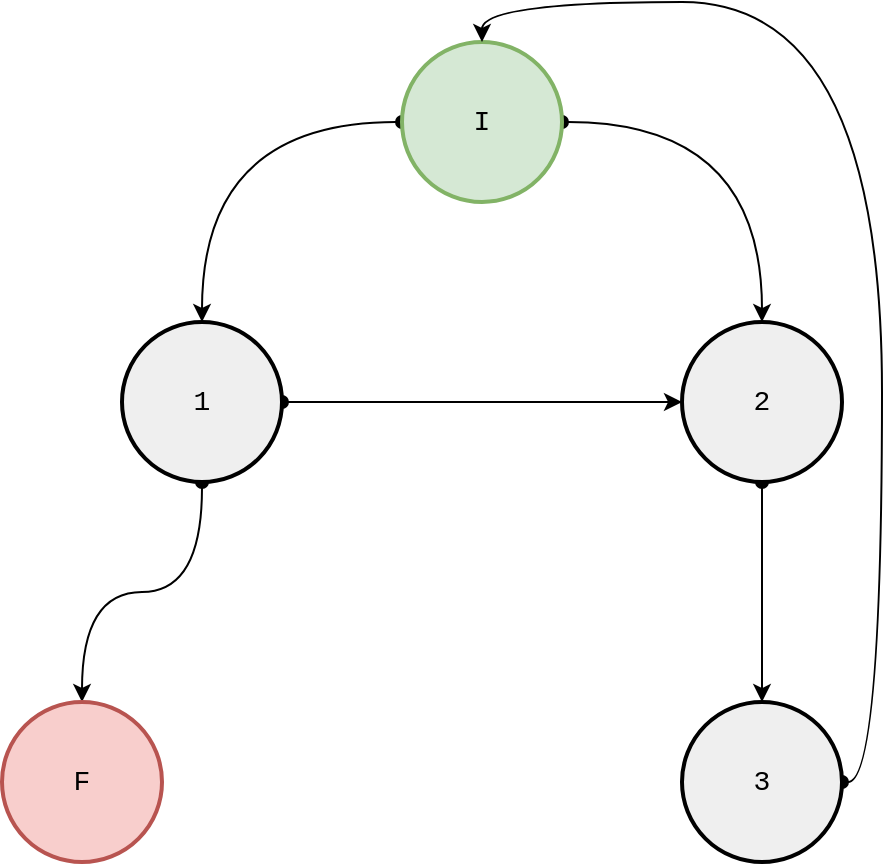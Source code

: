 <mxfile userAgent="Mozilla/5.0 (X11; Linux x86_64) AppleWebKit/537.36 (KHTML, like Gecko) draw.io/7.3.5 Chrome/58.0.303.110 Electron/1.7.5 Safari/537.36" version="7.3.5" editor="www.draw.io" type="device"><diagram id="d4944ebb-3790-d26c-8fe8-f2c958af6f2d" name="Page-1"><mxGraphModel dx="872" dy="557" grid="1" gridSize="10" guides="1" tooltips="1" connect="1" arrows="1" fold="1" page="1" pageScale="1" pageWidth="827" pageHeight="1169" background="#ffffff" math="0" shadow="0"><root><mxCell id="0"/><mxCell id="1" parent="0"/><mxCell id="9" style="edgeStyle=orthogonalEdgeStyle;curved=1;html=1;exitX=0;exitY=0.5;startArrow=oval;startFill=1;startSize=6;endArrow=classic;endFill=1;jettySize=auto;orthogonalLoop=1;strokeColor=#000000;strokeWidth=1;fontFamily=Courier New;fontSize=14;fontColor=#000000;" parent="1" source="2" target="3" edge="1"><mxGeometry relative="1" as="geometry"/></mxCell><mxCell id="10" style="edgeStyle=orthogonalEdgeStyle;curved=1;html=1;exitX=1;exitY=0.5;entryX=0.5;entryY=0;startArrow=oval;startFill=1;startSize=6;endArrow=classic;endFill=1;jettySize=auto;orthogonalLoop=1;strokeColor=#000000;strokeWidth=1;fontFamily=Courier New;fontSize=14;fontColor=#000000;" parent="1" source="2" target="5" edge="1"><mxGeometry relative="1" as="geometry"/></mxCell><mxCell id="2" value="I" style="ellipse;whiteSpace=wrap;html=1;aspect=fixed;strokeColor=#82b366;strokeWidth=2;fillColor=#d5e8d4;fontFamily=Courier New;fontSize=14;fontColor=#000000;align=center;" parent="1" vertex="1"><mxGeometry x="290" y="130" width="80" height="80" as="geometry"/></mxCell><mxCell id="12" style="edgeStyle=orthogonalEdgeStyle;curved=1;html=1;exitX=0.5;exitY=1;entryX=0.5;entryY=0;startArrow=oval;startFill=1;startSize=6;endArrow=classic;endFill=1;jettySize=auto;orthogonalLoop=1;strokeColor=#000000;strokeWidth=1;fontFamily=Courier New;fontSize=14;fontColor=#000000;" parent="1" source="3" target="4" edge="1"><mxGeometry relative="1" as="geometry"/></mxCell><mxCell id="13" style="edgeStyle=orthogonalEdgeStyle;curved=1;html=1;exitX=1;exitY=0.5;entryX=0;entryY=0.5;startArrow=oval;startFill=1;startSize=6;endArrow=classic;endFill=1;jettySize=auto;orthogonalLoop=1;strokeColor=#000000;strokeWidth=1;fontFamily=Courier New;fontSize=14;fontColor=#000000;" parent="1" source="3" target="5" edge="1"><mxGeometry relative="1" as="geometry"/></mxCell><mxCell id="3" value="1" style="ellipse;whiteSpace=wrap;html=1;aspect=fixed;strokeColor=#000000;strokeWidth=2;fillColor=#EFEFEF;fontFamily=Courier New;fontSize=14;fontColor=#000000;align=center;" parent="1" vertex="1"><mxGeometry x="150" y="270" width="80" height="80" as="geometry"/></mxCell><mxCell id="4" value="F" style="ellipse;whiteSpace=wrap;html=1;aspect=fixed;strokeColor=#b85450;strokeWidth=2;fillColor=#f8cecc;fontFamily=Courier New;fontSize=14;fontColor=#000000;align=center;" parent="1" vertex="1"><mxGeometry x="90" y="460" width="80" height="80" as="geometry"/></mxCell><mxCell id="11" style="edgeStyle=orthogonalEdgeStyle;curved=1;html=1;exitX=0.5;exitY=1;entryX=0.5;entryY=0;startArrow=oval;startFill=1;startSize=6;endArrow=classic;endFill=1;jettySize=auto;orthogonalLoop=1;strokeColor=#000000;strokeWidth=1;fontFamily=Courier New;fontSize=14;fontColor=#000000;" parent="1" source="5" target="6" edge="1"><mxGeometry relative="1" as="geometry"/></mxCell><mxCell id="5" value="2" style="ellipse;whiteSpace=wrap;html=1;aspect=fixed;strokeColor=#000000;strokeWidth=2;fillColor=#EFEFEF;fontFamily=Courier New;fontSize=14;fontColor=#000000;align=center;" parent="1" vertex="1"><mxGeometry x="430" y="270" width="80" height="80" as="geometry"/></mxCell><mxCell id="14" style="edgeStyle=orthogonalEdgeStyle;curved=1;html=1;exitX=1;exitY=0.5;entryX=0.5;entryY=0;startArrow=oval;startFill=1;startSize=6;endArrow=classic;endFill=1;jettySize=auto;orthogonalLoop=1;strokeColor=#000000;strokeWidth=1;fontFamily=Courier New;fontSize=14;fontColor=#000000;" parent="1" source="6" target="2" edge="1"><mxGeometry relative="1" as="geometry"/></mxCell><mxCell id="6" value="3" style="ellipse;whiteSpace=wrap;html=1;aspect=fixed;strokeColor=#000000;strokeWidth=2;fillColor=#EFEFEF;fontFamily=Courier New;fontSize=14;fontColor=#000000;align=center;" parent="1" vertex="1"><mxGeometry x="430" y="460" width="80" height="80" as="geometry"/></mxCell></root></mxGraphModel></diagram></mxfile>